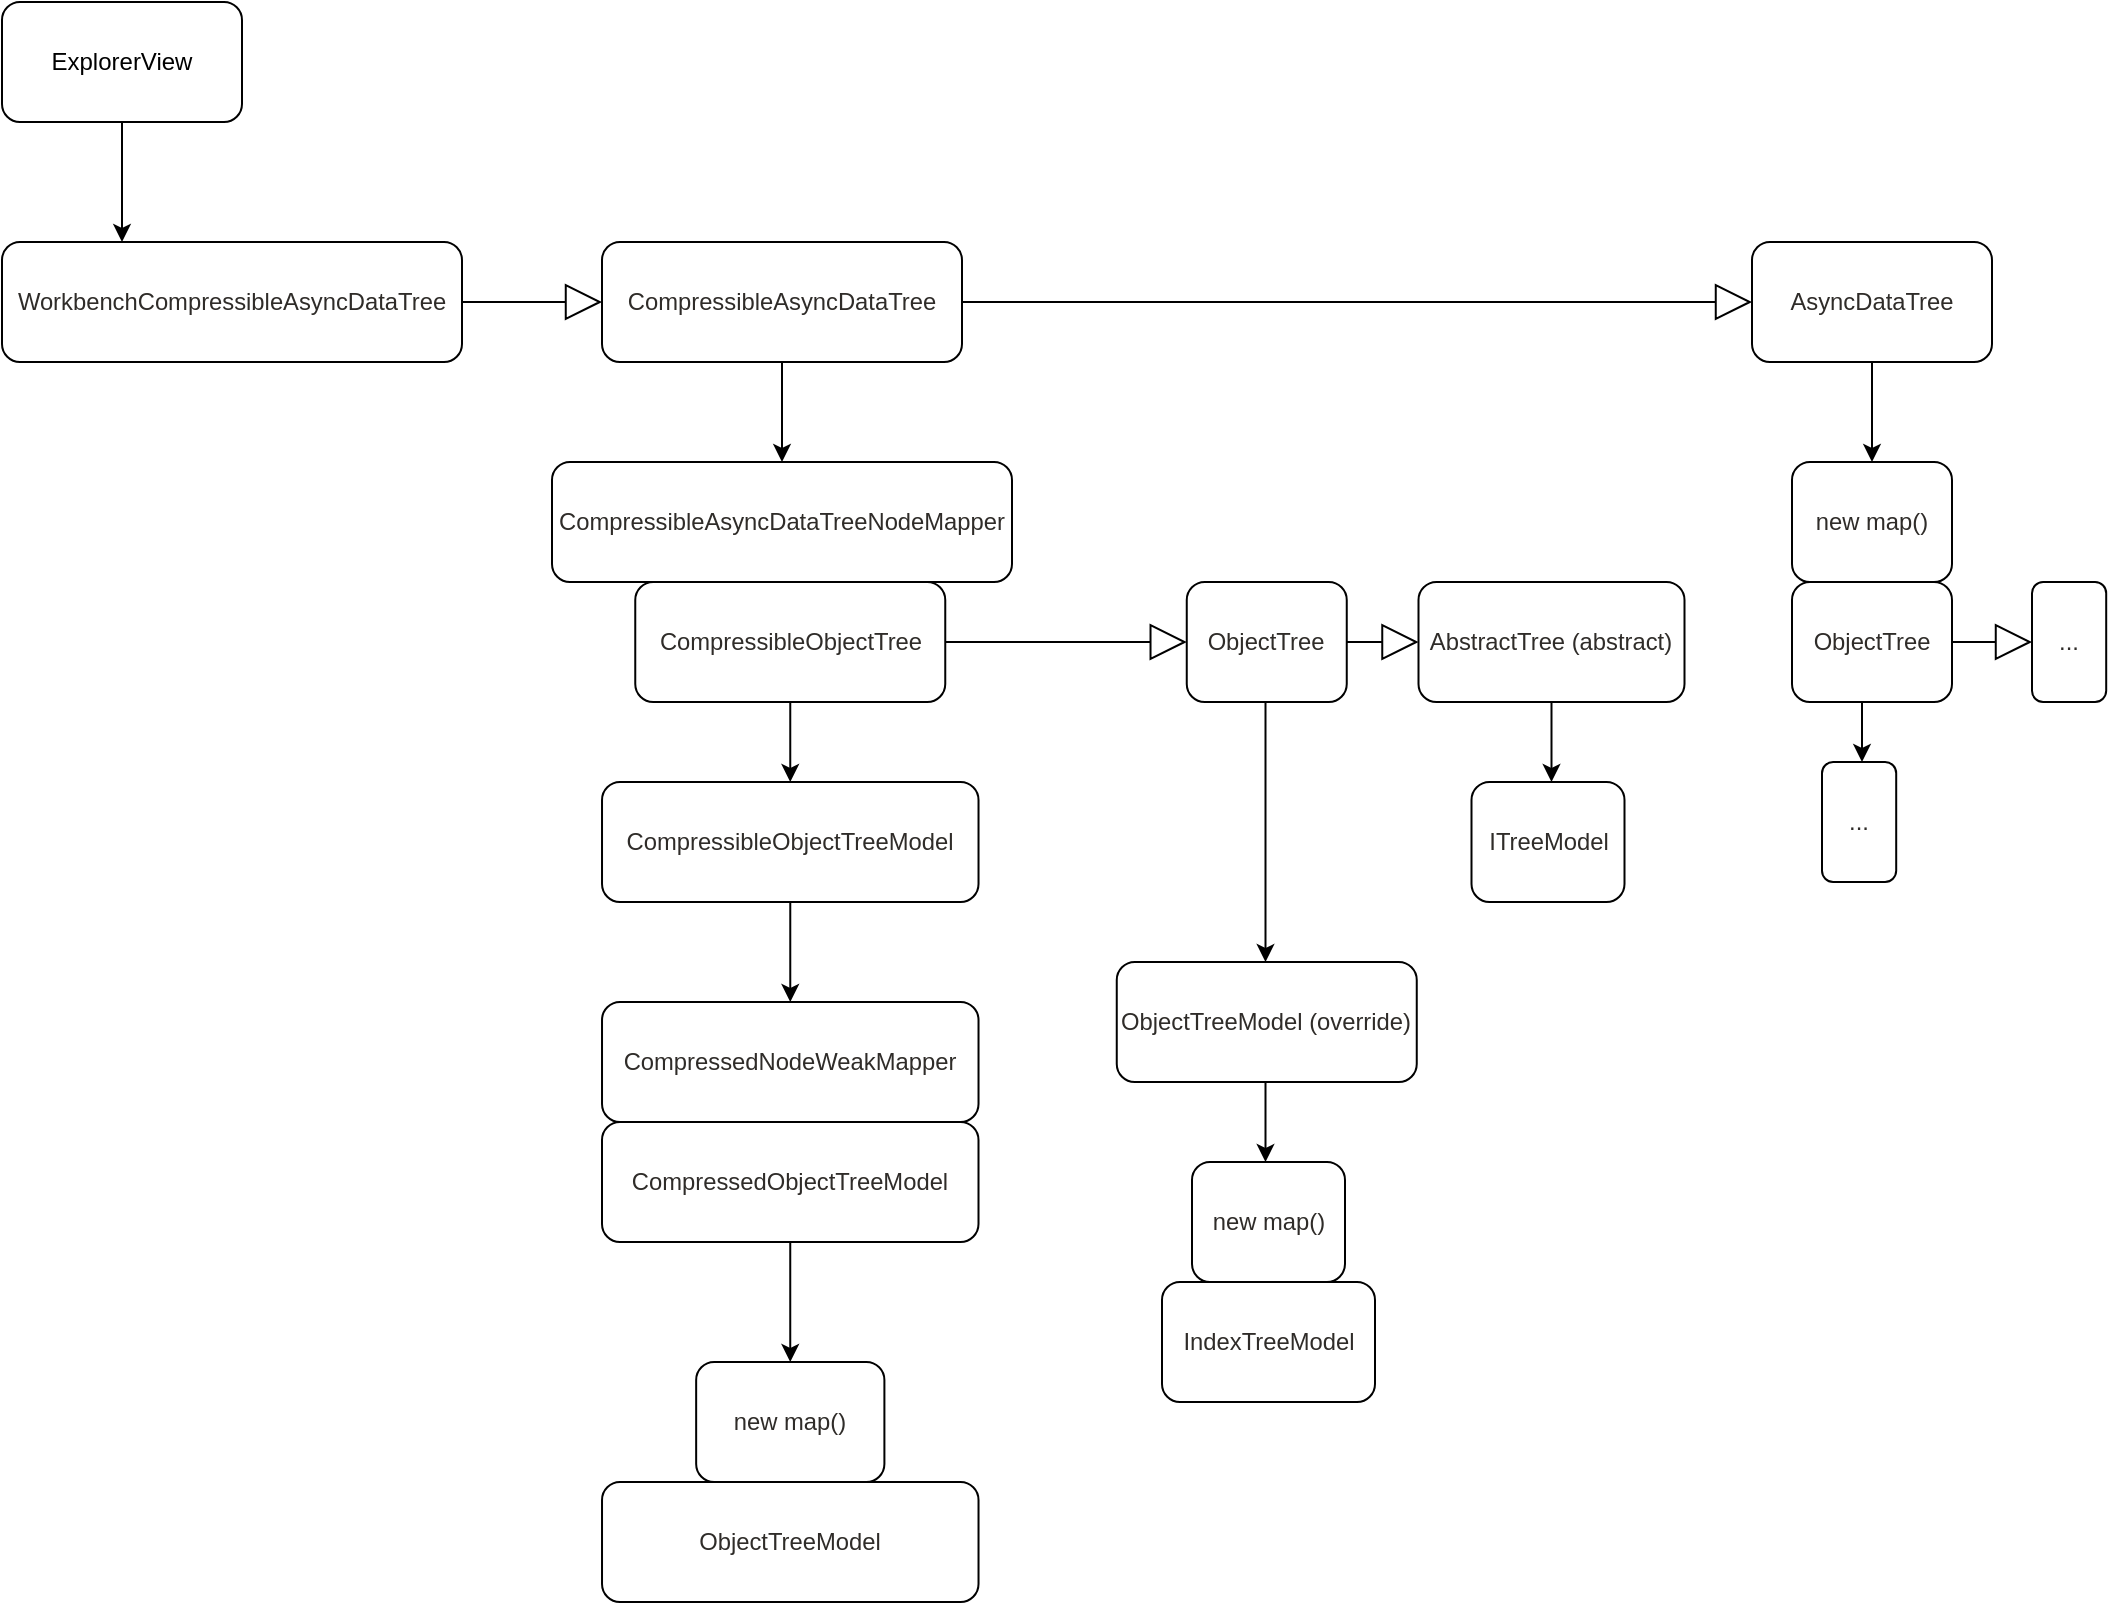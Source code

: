 <mxfile version="15.8.4" type="device"><diagram id="q6ZjXwOigtVPeb_UORay" name="Page-1"><mxGraphModel dx="1002" dy="777" grid="1" gridSize="10" guides="1" tooltips="1" connect="1" arrows="1" fold="1" page="1" pageScale="1" pageWidth="827" pageHeight="1169" math="0" shadow="0"><root><mxCell id="0"/><mxCell id="1" parent="0"/><mxCell id="2" value="ExplorerView" style="rounded=1;whiteSpace=wrap;html=1;" parent="1" vertex="1"><mxGeometry x="10" y="210" width="120" height="60" as="geometry"/></mxCell><mxCell id="3" value="&lt;div style=&quot;text-align: left&quot;&gt;&lt;span style=&quot;font-size: 11.9px&quot;&gt;&lt;font color=&quot;#2f2c29&quot;&gt;WorkbenchCompressibleAsyncDataTree&lt;/font&gt;&lt;/span&gt;&lt;/div&gt;" style="rounded=1;whiteSpace=wrap;html=1;" parent="1" vertex="1"><mxGeometry x="10" y="330" width="230" height="60" as="geometry"/></mxCell><mxCell id="K2otVNH5BM3hFpUply0Z-3" value="" style="endArrow=classic;html=1;rounded=0;edgeStyle=elbowEdgeStyle;" edge="1" parent="1" source="2" target="3"><mxGeometry width="50" height="50" relative="1" as="geometry"><mxPoint x="240" y="410" as="sourcePoint"/><mxPoint x="270" y="450" as="targetPoint"/><Array as="points"><mxPoint x="70" y="330"/></Array></mxGeometry></mxCell><mxCell id="K2otVNH5BM3hFpUply0Z-4" value="&lt;div style=&quot;text-align: left&quot;&gt;&lt;font color=&quot;#2f2c29&quot;&gt;&lt;span style=&quot;font-size: 11.9px&quot;&gt;CompressibleAsyncDataTree&lt;/span&gt;&lt;/font&gt;&lt;br&gt;&lt;/div&gt;" style="rounded=1;whiteSpace=wrap;html=1;" vertex="1" parent="1"><mxGeometry x="310" y="330" width="180" height="60" as="geometry"/></mxCell><mxCell id="K2otVNH5BM3hFpUply0Z-5" value="" style="endArrow=block;endSize=16;endFill=0;html=1;rounded=0;" edge="1" parent="1" source="3" target="K2otVNH5BM3hFpUply0Z-4"><mxGeometry x="0.481" width="160" relative="1" as="geometry"><mxPoint x="320" y="380" as="sourcePoint"/><mxPoint x="480" y="380" as="targetPoint"/><mxPoint as="offset"/></mxGeometry></mxCell><mxCell id="K2otVNH5BM3hFpUply0Z-6" value="&lt;div style=&quot;text-align: left&quot;&gt;&lt;font color=&quot;#2f2c29&quot;&gt;&lt;span style=&quot;font-size: 11.9px&quot;&gt;CompressibleAsyncDataTreeNodeMapper&lt;/span&gt;&lt;/font&gt;&lt;br&gt;&lt;/div&gt;" style="rounded=1;whiteSpace=wrap;html=1;" vertex="1" parent="1"><mxGeometry x="285" y="440" width="230" height="60" as="geometry"/></mxCell><mxCell id="K2otVNH5BM3hFpUply0Z-7" value="" style="endArrow=classic;html=1;rounded=0;edgeStyle=elbowEdgeStyle;" edge="1" parent="1" source="K2otVNH5BM3hFpUply0Z-4" target="K2otVNH5BM3hFpUply0Z-6"><mxGeometry width="50" height="50" relative="1" as="geometry"><mxPoint x="390" y="400" as="sourcePoint"/><mxPoint x="390" y="460" as="targetPoint"/><Array as="points"><mxPoint x="390" y="460"/></Array></mxGeometry></mxCell><mxCell id="K2otVNH5BM3hFpUply0Z-8" value="&lt;div style=&quot;text-align: left&quot;&gt;&lt;font color=&quot;#2f2c29&quot;&gt;&lt;span style=&quot;font-size: 11.9px&quot;&gt;AsyncDataTree&lt;/span&gt;&lt;/font&gt;&lt;br&gt;&lt;/div&gt;" style="rounded=1;whiteSpace=wrap;html=1;" vertex="1" parent="1"><mxGeometry x="885" y="330" width="120" height="60" as="geometry"/></mxCell><mxCell id="K2otVNH5BM3hFpUply0Z-9" value="" style="endArrow=block;endSize=16;endFill=0;html=1;rounded=0;" edge="1" parent="1" target="K2otVNH5BM3hFpUply0Z-8" source="K2otVNH5BM3hFpUply0Z-4"><mxGeometry x="0.481" width="160" relative="1" as="geometry"><mxPoint x="450" y="360" as="sourcePoint"/><mxPoint x="720" y="380" as="targetPoint"/><mxPoint as="offset"/></mxGeometry></mxCell><mxCell id="K2otVNH5BM3hFpUply0Z-10" value="&lt;div style=&quot;text-align: left&quot;&gt;&lt;font color=&quot;#2f2c29&quot;&gt;&lt;span style=&quot;font-size: 11.9px&quot;&gt;new map()&lt;/span&gt;&lt;/font&gt;&lt;br&gt;&lt;/div&gt;" style="rounded=1;whiteSpace=wrap;html=1;" vertex="1" parent="1"><mxGeometry x="905" y="440" width="80" height="60" as="geometry"/></mxCell><mxCell id="K2otVNH5BM3hFpUply0Z-11" value="" style="endArrow=classic;html=1;rounded=0;edgeStyle=elbowEdgeStyle;" edge="1" parent="1" target="K2otVNH5BM3hFpUply0Z-10" source="K2otVNH5BM3hFpUply0Z-8"><mxGeometry width="50" height="50" relative="1" as="geometry"><mxPoint x="975" y="400" as="sourcePoint"/><mxPoint x="965" y="470" as="targetPoint"/><Array as="points"><mxPoint x="965" y="470"/></Array></mxGeometry></mxCell><mxCell id="K2otVNH5BM3hFpUply0Z-12" value="&lt;div style=&quot;text-align: left&quot;&gt;&lt;font color=&quot;#2f2c29&quot;&gt;&lt;span style=&quot;font-size: 11.9px&quot;&gt;ObjectTree&lt;/span&gt;&lt;/font&gt;&lt;br&gt;&lt;/div&gt;" style="rounded=1;whiteSpace=wrap;html=1;" vertex="1" parent="1"><mxGeometry x="905" y="500" width="80" height="60" as="geometry"/></mxCell><mxCell id="K2otVNH5BM3hFpUply0Z-13" value="&lt;div style=&quot;text-align: left&quot;&gt;&lt;font color=&quot;#2f2c29&quot;&gt;&lt;span style=&quot;font-size: 11.9px&quot;&gt;AbstractTree (abstract)&lt;/span&gt;&lt;/font&gt;&lt;br&gt;&lt;/div&gt;" style="rounded=1;whiteSpace=wrap;html=1;" vertex="1" parent="1"><mxGeometry x="718.25" y="500" width="133" height="60" as="geometry"/></mxCell><mxCell id="K2otVNH5BM3hFpUply0Z-15" value="&lt;div style=&quot;text-align: left&quot;&gt;&lt;font color=&quot;#2f2c29&quot;&gt;&lt;span style=&quot;font-size: 11.9px&quot;&gt;ITreeModel&lt;/span&gt;&lt;/font&gt;&lt;/div&gt;" style="rounded=1;whiteSpace=wrap;html=1;" vertex="1" parent="1"><mxGeometry x="744.75" y="600" width="76.5" height="60" as="geometry"/></mxCell><mxCell id="K2otVNH5BM3hFpUply0Z-16" value="" style="endArrow=classic;html=1;rounded=0;edgeStyle=elbowEdgeStyle;" edge="1" parent="1" target="K2otVNH5BM3hFpUply0Z-15" source="K2otVNH5BM3hFpUply0Z-13"><mxGeometry width="50" height="50" relative="1" as="geometry"><mxPoint x="798.25" y="585" as="sourcePoint"/><mxPoint x="818.25" y="665" as="targetPoint"/><Array as="points"><mxPoint x="783.25" y="620"/></Array></mxGeometry></mxCell><mxCell id="K2otVNH5BM3hFpUply0Z-20" value="&lt;div style=&quot;text-align: left&quot;&gt;&lt;font color=&quot;#2f2c29&quot;&gt;&lt;span style=&quot;font-size: 11.9px&quot;&gt;ObjectTreeModel (override)&lt;/span&gt;&lt;/font&gt;&lt;/div&gt;" style="rounded=1;whiteSpace=wrap;html=1;" vertex="1" parent="1"><mxGeometry x="567.38" y="690" width="150" height="60" as="geometry"/></mxCell><mxCell id="K2otVNH5BM3hFpUply0Z-21" value="" style="endArrow=classic;html=1;rounded=0;edgeStyle=elbowEdgeStyle;" edge="1" parent="1"><mxGeometry width="50" height="50" relative="1" as="geometry"><mxPoint x="641.75" y="560" as="sourcePoint"/><mxPoint x="641.75" y="690" as="targetPoint"/><Array as="points"><mxPoint x="641.75" y="645"/></Array></mxGeometry></mxCell><mxCell id="K2otVNH5BM3hFpUply0Z-22" value="&lt;div style=&quot;text-align: left&quot;&gt;&lt;font color=&quot;#2f2c29&quot;&gt;&lt;span style=&quot;font-size: 11.9px&quot;&gt;new map()&lt;/span&gt;&lt;/font&gt;&lt;/div&gt;" style="rounded=1;whiteSpace=wrap;html=1;" vertex="1" parent="1"><mxGeometry x="605" y="790" width="76.5" height="60" as="geometry"/></mxCell><mxCell id="K2otVNH5BM3hFpUply0Z-23" value="" style="endArrow=classic;html=1;rounded=0;edgeStyle=elbowEdgeStyle;" edge="1" parent="1" target="K2otVNH5BM3hFpUply0Z-22"><mxGeometry width="50" height="50" relative="1" as="geometry"><mxPoint x="643.25" y="750" as="sourcePoint"/><mxPoint x="676.75" y="885" as="targetPoint"/><Array as="points"><mxPoint x="641.75" y="840"/></Array></mxGeometry></mxCell><mxCell id="K2otVNH5BM3hFpUply0Z-24" value="&lt;div style=&quot;text-align: left&quot;&gt;&lt;font color=&quot;#2f2c29&quot;&gt;&lt;span style=&quot;font-size: 11.9px&quot;&gt;IndexTreeModel&lt;/span&gt;&lt;/font&gt;&lt;/div&gt;" style="rounded=1;whiteSpace=wrap;html=1;" vertex="1" parent="1"><mxGeometry x="590" y="850" width="106.5" height="60" as="geometry"/></mxCell><mxCell id="K2otVNH5BM3hFpUply0Z-25" value="&lt;div style=&quot;text-align: left&quot;&gt;&lt;font color=&quot;#2f2c29&quot;&gt;&lt;span style=&quot;font-size: 11.9px&quot;&gt;CompressibleObjectTree&lt;/span&gt;&lt;/font&gt;&lt;br&gt;&lt;/div&gt;" style="rounded=1;whiteSpace=wrap;html=1;" vertex="1" parent="1"><mxGeometry x="326.63" y="500" width="155" height="60" as="geometry"/></mxCell><mxCell id="K2otVNH5BM3hFpUply0Z-27" value="" style="endArrow=block;endSize=16;endFill=0;html=1;rounded=0;" edge="1" parent="1" source="K2otVNH5BM3hFpUply0Z-25" target="K2otVNH5BM3hFpUply0Z-28"><mxGeometry x="0.481" width="160" relative="1" as="geometry"><mxPoint x="481.63" y="420" as="sourcePoint"/><mxPoint x="554.13" y="530" as="targetPoint"/><mxPoint as="offset"/></mxGeometry></mxCell><mxCell id="K2otVNH5BM3hFpUply0Z-28" value="&lt;div style=&quot;text-align: left&quot;&gt;&lt;font color=&quot;#2f2c29&quot;&gt;&lt;span style=&quot;font-size: 11.9px&quot;&gt;ObjectTree&lt;/span&gt;&lt;/font&gt;&lt;br&gt;&lt;/div&gt;" style="rounded=1;whiteSpace=wrap;html=1;" vertex="1" parent="1"><mxGeometry x="602.38" y="500" width="80" height="60" as="geometry"/></mxCell><mxCell id="K2otVNH5BM3hFpUply0Z-29" value="&lt;div style=&quot;text-align: left&quot;&gt;&lt;font color=&quot;#2f2c29&quot;&gt;&lt;span style=&quot;font-size: 11.9px&quot;&gt;...&lt;/span&gt;&lt;/font&gt;&lt;br&gt;&lt;/div&gt;" style="rounded=1;whiteSpace=wrap;html=1;" vertex="1" parent="1"><mxGeometry x="1025" y="500" width="37.1" height="60" as="geometry"/></mxCell><mxCell id="K2otVNH5BM3hFpUply0Z-30" value="" style="endArrow=block;endSize=16;endFill=0;html=1;rounded=0;" edge="1" parent="1" target="K2otVNH5BM3hFpUply0Z-29"><mxGeometry x="0.481" width="160" relative="1" as="geometry"><mxPoint x="985.0" y="530.0" as="sourcePoint"/><mxPoint x="1190.9" y="550" as="targetPoint"/><mxPoint as="offset"/></mxGeometry></mxCell><mxCell id="K2otVNH5BM3hFpUply0Z-31" value="&lt;div style=&quot;text-align: left&quot;&gt;&lt;font color=&quot;#2f2c29&quot;&gt;&lt;span style=&quot;font-size: 11.9px&quot;&gt;CompressibleObjectTreeModel&lt;/span&gt;&lt;/font&gt;&lt;/div&gt;" style="rounded=1;whiteSpace=wrap;html=1;" vertex="1" parent="1"><mxGeometry x="310.01" y="600" width="188.25" height="60" as="geometry"/></mxCell><mxCell id="K2otVNH5BM3hFpUply0Z-32" value="" style="endArrow=classic;html=1;rounded=0;edgeStyle=elbowEdgeStyle;" edge="1" parent="1" target="K2otVNH5BM3hFpUply0Z-31" source="K2otVNH5BM3hFpUply0Z-25"><mxGeometry width="50" height="50" relative="1" as="geometry"><mxPoint x="404.13" y="570" as="sourcePoint"/><mxPoint x="437.63" y="705" as="targetPoint"/><Array as="points"><mxPoint x="402.63" y="660"/></Array></mxGeometry></mxCell><mxCell id="K2otVNH5BM3hFpUply0Z-35" value="&lt;div style=&quot;text-align: left&quot;&gt;&lt;font color=&quot;#2f2c29&quot;&gt;&lt;span style=&quot;font-size: 11.9px&quot;&gt;CompressedNodeWeakMapper&lt;/span&gt;&lt;/font&gt;&lt;/div&gt;" style="rounded=1;whiteSpace=wrap;html=1;" vertex="1" parent="1"><mxGeometry x="310.01" y="710" width="188.25" height="60" as="geometry"/></mxCell><mxCell id="K2otVNH5BM3hFpUply0Z-36" value="" style="endArrow=classic;html=1;rounded=0;edgeStyle=elbowEdgeStyle;" edge="1" parent="1" target="K2otVNH5BM3hFpUply0Z-35" source="K2otVNH5BM3hFpUply0Z-31"><mxGeometry width="50" height="50" relative="1" as="geometry"><mxPoint x="404.13" y="670" as="sourcePoint"/><mxPoint x="437.63" y="815" as="targetPoint"/><Array as="points"><mxPoint x="402.63" y="770"/></Array></mxGeometry></mxCell><mxCell id="K2otVNH5BM3hFpUply0Z-37" value="&lt;div style=&quot;text-align: left&quot;&gt;&lt;font color=&quot;#2f2c29&quot;&gt;&lt;span style=&quot;font-size: 11.9px&quot;&gt;CompressedObjectTreeModel&lt;/span&gt;&lt;/font&gt;&lt;/div&gt;" style="rounded=1;whiteSpace=wrap;html=1;" vertex="1" parent="1"><mxGeometry x="310" y="770" width="188.25" height="60" as="geometry"/></mxCell><mxCell id="K2otVNH5BM3hFpUply0Z-39" value="&lt;div style=&quot;text-align: left&quot;&gt;&lt;font color=&quot;#2f2c29&quot;&gt;&lt;span style=&quot;font-size: 11.9px&quot;&gt;new map()&lt;/span&gt;&lt;/font&gt;&lt;/div&gt;" style="rounded=1;whiteSpace=wrap;html=1;" vertex="1" parent="1"><mxGeometry x="357.08" y="890" width="94.12" height="60" as="geometry"/></mxCell><mxCell id="K2otVNH5BM3hFpUply0Z-40" value="" style="endArrow=classic;html=1;rounded=0;edgeStyle=elbowEdgeStyle;" edge="1" parent="1" target="K2otVNH5BM3hFpUply0Z-39" source="K2otVNH5BM3hFpUply0Z-37"><mxGeometry width="50" height="50" relative="1" as="geometry"><mxPoint x="404.13" y="850" as="sourcePoint"/><mxPoint x="437.63" y="995" as="targetPoint"/><Array as="points"><mxPoint x="402.63" y="950"/></Array></mxGeometry></mxCell><mxCell id="K2otVNH5BM3hFpUply0Z-41" value="&lt;div style=&quot;text-align: left&quot;&gt;&lt;font color=&quot;#2f2c29&quot;&gt;&lt;span style=&quot;font-size: 11.9px&quot;&gt;ObjectTreeModel&lt;/span&gt;&lt;/font&gt;&lt;/div&gt;" style="rounded=1;whiteSpace=wrap;html=1;" vertex="1" parent="1"><mxGeometry x="310.01" y="950" width="188.25" height="60" as="geometry"/></mxCell><mxCell id="K2otVNH5BM3hFpUply0Z-43" value="" style="endArrow=block;endSize=16;endFill=0;html=1;rounded=0;" edge="1" parent="1" source="K2otVNH5BM3hFpUply0Z-28" target="K2otVNH5BM3hFpUply0Z-13"><mxGeometry x="0.481" width="160" relative="1" as="geometry"><mxPoint x="1053.25" y="540.0" as="sourcePoint"/><mxPoint x="1093.25" y="540.0" as="targetPoint"/><mxPoint as="offset"/></mxGeometry></mxCell><mxCell id="K2otVNH5BM3hFpUply0Z-44" value="" style="endArrow=classic;html=1;rounded=0;edgeStyle=elbowEdgeStyle;" edge="1" parent="1" source="K2otVNH5BM3hFpUply0Z-12" target="K2otVNH5BM3hFpUply0Z-45"><mxGeometry width="50" height="50" relative="1" as="geometry"><mxPoint x="736.5" y="570" as="sourcePoint"/><mxPoint x="960" y="620" as="targetPoint"/><Array as="points"><mxPoint x="940" y="580"/></Array></mxGeometry></mxCell><mxCell id="K2otVNH5BM3hFpUply0Z-45" value="&lt;div style=&quot;text-align: left&quot;&gt;&lt;font color=&quot;#2f2c29&quot;&gt;&lt;span style=&quot;font-size: 11.9px&quot;&gt;...&lt;/span&gt;&lt;/font&gt;&lt;br&gt;&lt;/div&gt;" style="rounded=1;whiteSpace=wrap;html=1;" vertex="1" parent="1"><mxGeometry x="920" y="590" width="37.1" height="60" as="geometry"/></mxCell></root></mxGraphModel></diagram></mxfile>